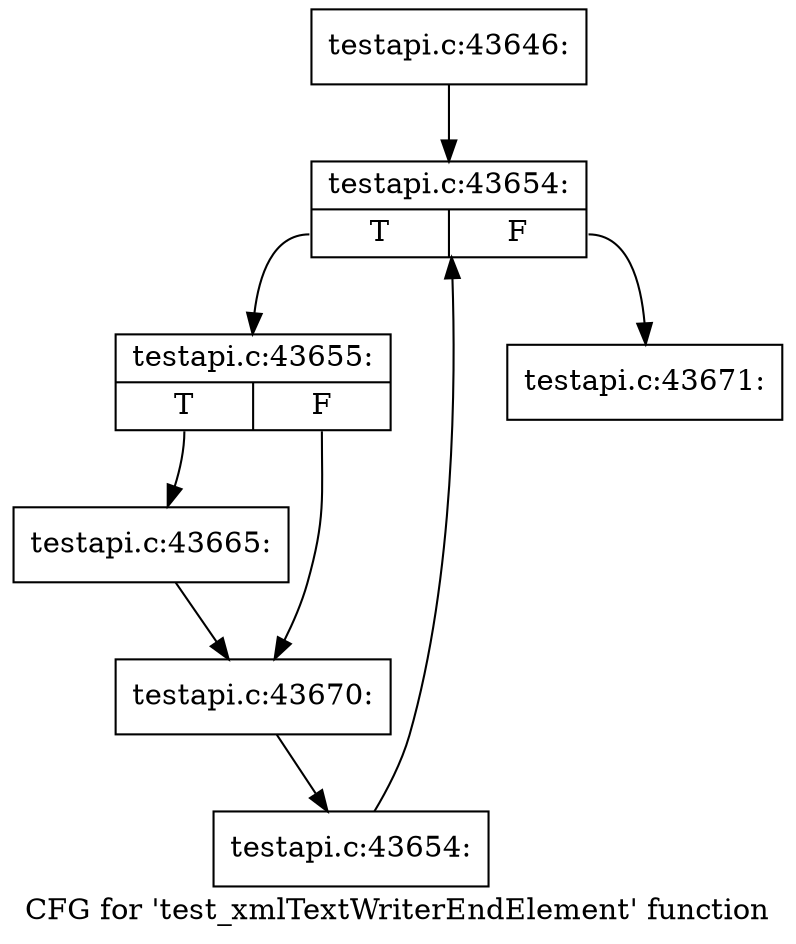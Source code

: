 digraph "CFG for 'test_xmlTextWriterEndElement' function" {
	label="CFG for 'test_xmlTextWriterEndElement' function";

	Node0x58286a0 [shape=record,label="{testapi.c:43646:}"];
	Node0x58286a0 -> Node0x5830240;
	Node0x5830240 [shape=record,label="{testapi.c:43654:|{<s0>T|<s1>F}}"];
	Node0x5830240:s0 -> Node0x5830520;
	Node0x5830240:s1 -> Node0x58300a0;
	Node0x5830520 [shape=record,label="{testapi.c:43655:|{<s0>T|<s1>F}}"];
	Node0x5830520:s0 -> Node0x5831370;
	Node0x5830520:s1 -> Node0x5831b40;
	Node0x5831370 [shape=record,label="{testapi.c:43665:}"];
	Node0x5831370 -> Node0x5831b40;
	Node0x5831b40 [shape=record,label="{testapi.c:43670:}"];
	Node0x5831b40 -> Node0x5830490;
	Node0x5830490 [shape=record,label="{testapi.c:43654:}"];
	Node0x5830490 -> Node0x5830240;
	Node0x58300a0 [shape=record,label="{testapi.c:43671:}"];
}
